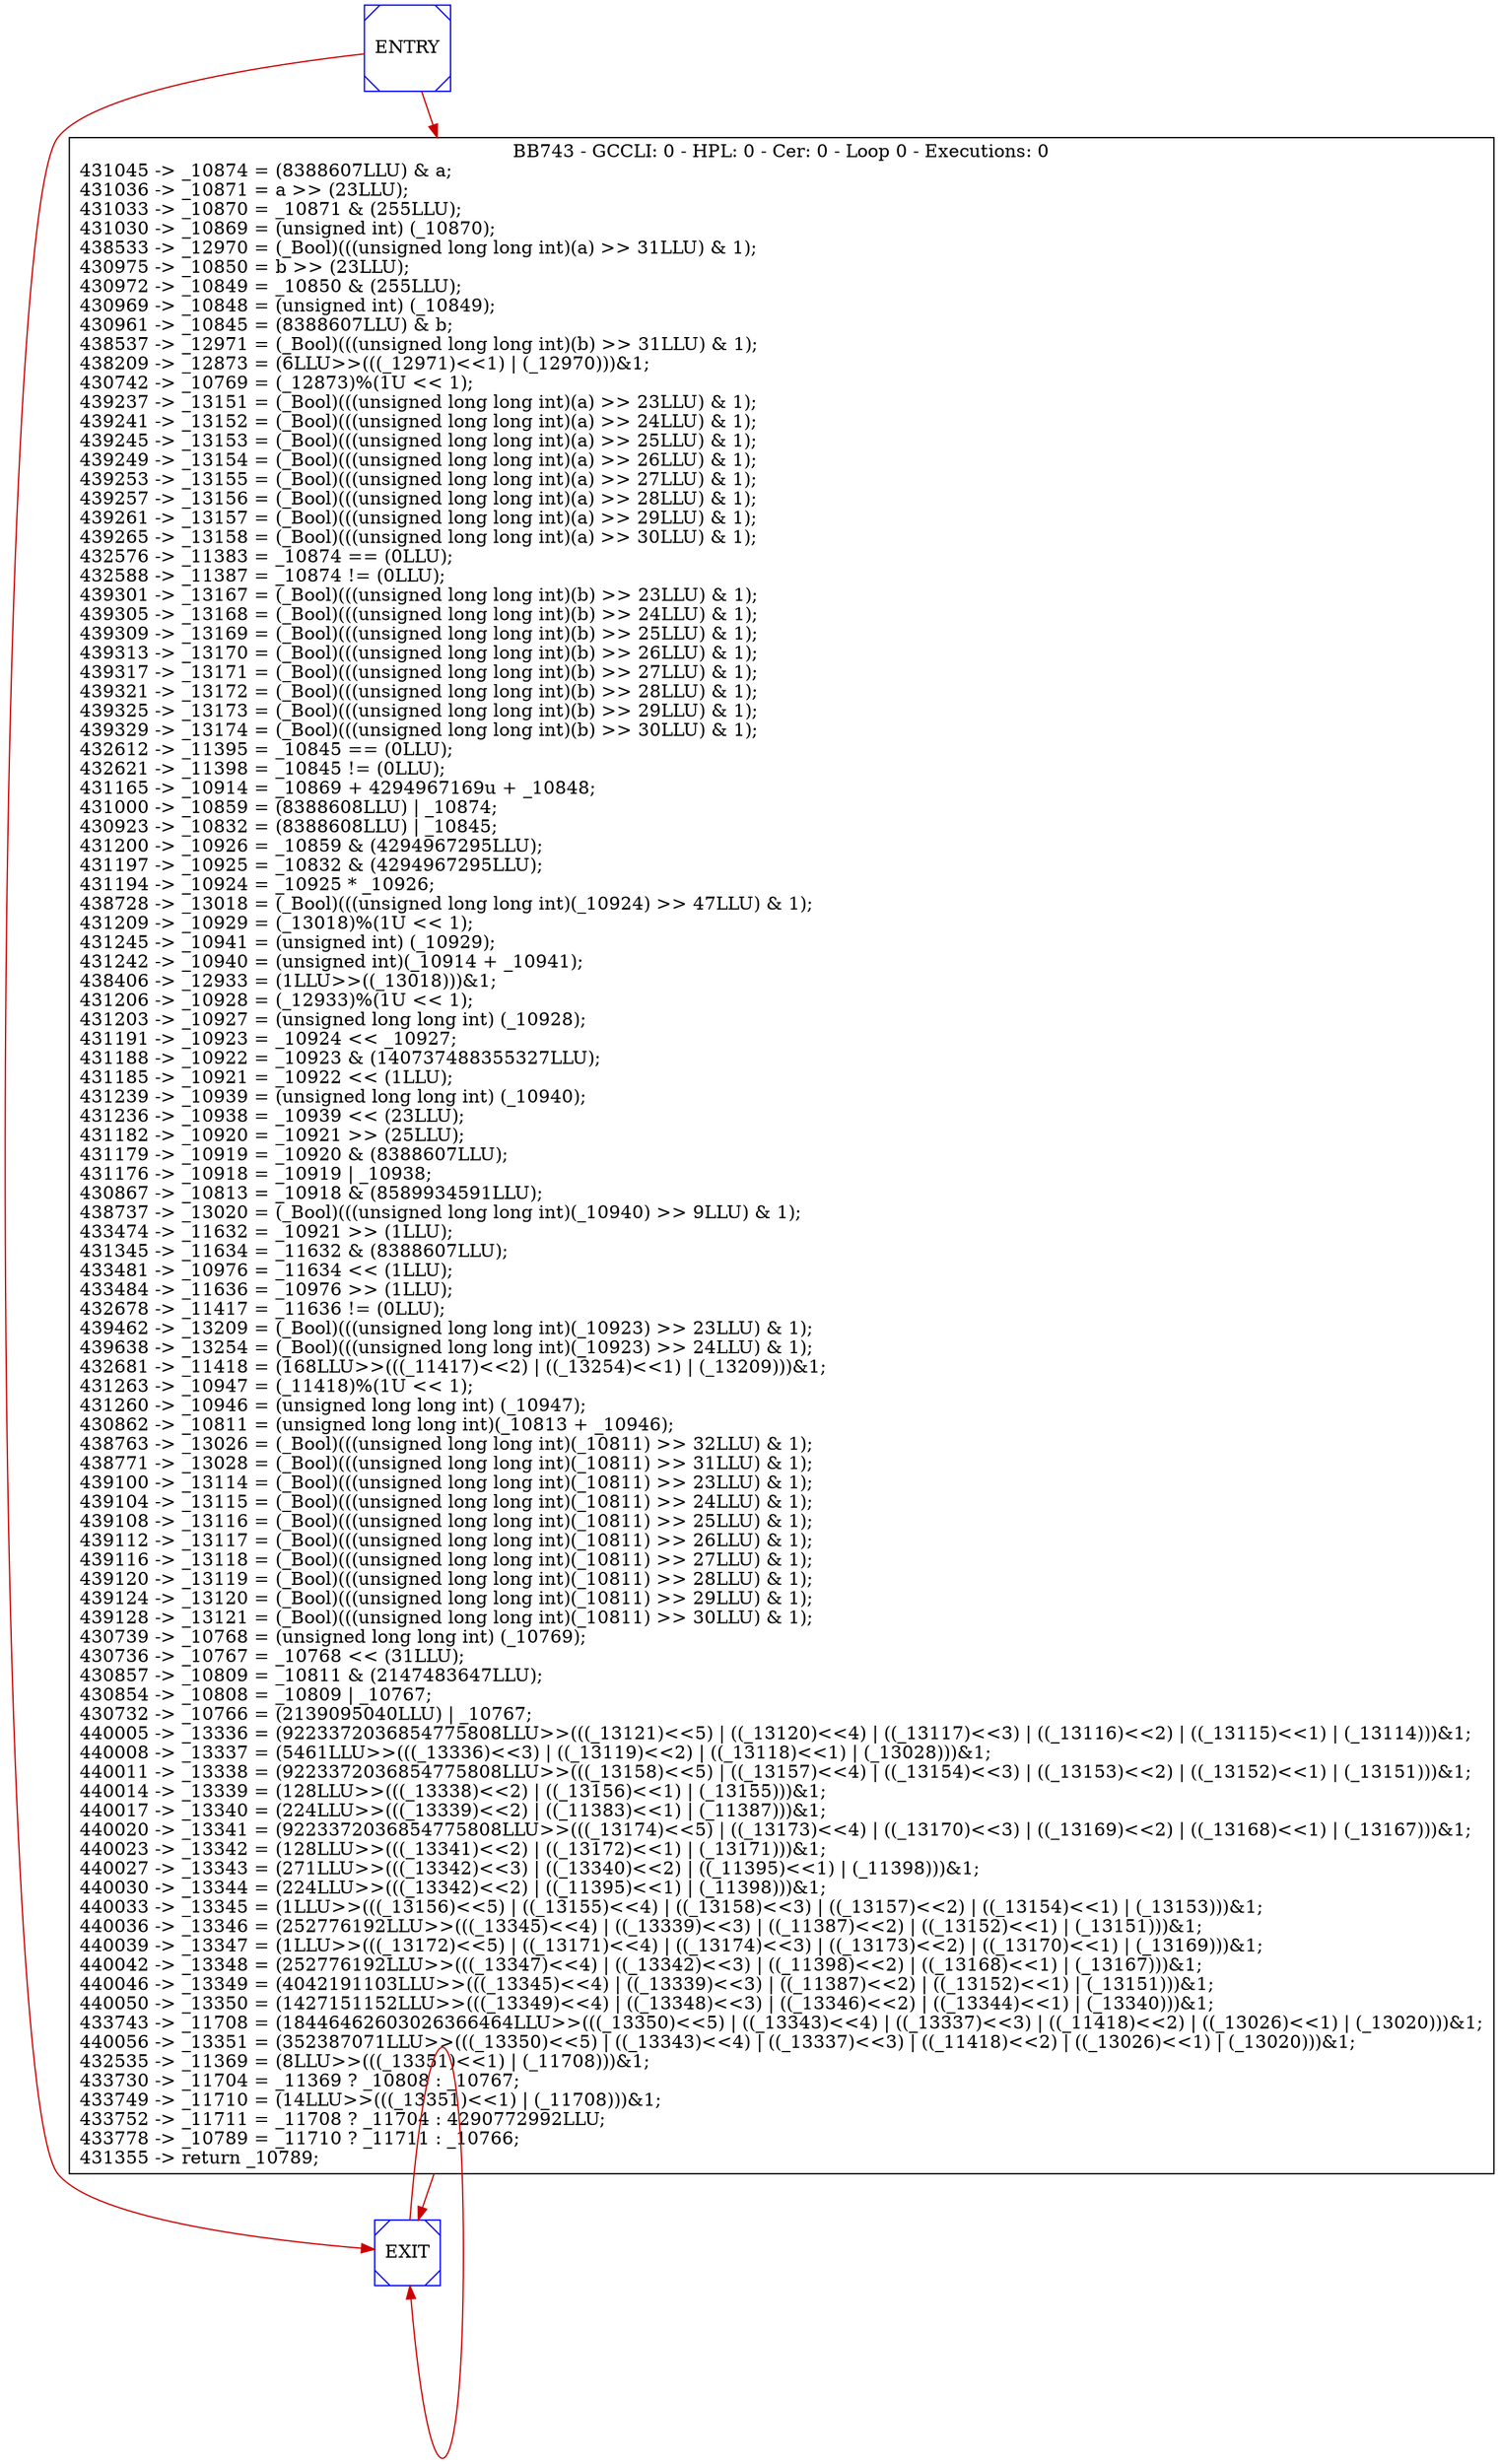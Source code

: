 digraph G {
0[color=blue,shape=Msquare, label="ENTRY"];
1[color=blue,shape=Msquare, label="EXIT"];
2[shape=box, label="BB743 - GCCLI: 0 - HPL: 0 - Cer: 0 - Loop 0 - Executions: 0\n431045 -> _10874 = (8388607LLU) & a;\l431036 -> _10871 = a >> (23LLU);\l431033 -> _10870 = _10871 & (255LLU);\l431030 -> _10869 = (unsigned int) (_10870);\l438533 -> _12970 = (_Bool)(((unsigned long long int)(a) >> 31LLU) & 1);\l430975 -> _10850 = b >> (23LLU);\l430972 -> _10849 = _10850 & (255LLU);\l430969 -> _10848 = (unsigned int) (_10849);\l430961 -> _10845 = (8388607LLU) & b;\l438537 -> _12971 = (_Bool)(((unsigned long long int)(b) >> 31LLU) & 1);\l438209 -> _12873 = (6LLU>>(((_12971)<<1) | (_12970)))&1;\l430742 -> _10769 = (_12873)%(1U << 1);\l439237 -> _13151 = (_Bool)(((unsigned long long int)(a) >> 23LLU) & 1);\l439241 -> _13152 = (_Bool)(((unsigned long long int)(a) >> 24LLU) & 1);\l439245 -> _13153 = (_Bool)(((unsigned long long int)(a) >> 25LLU) & 1);\l439249 -> _13154 = (_Bool)(((unsigned long long int)(a) >> 26LLU) & 1);\l439253 -> _13155 = (_Bool)(((unsigned long long int)(a) >> 27LLU) & 1);\l439257 -> _13156 = (_Bool)(((unsigned long long int)(a) >> 28LLU) & 1);\l439261 -> _13157 = (_Bool)(((unsigned long long int)(a) >> 29LLU) & 1);\l439265 -> _13158 = (_Bool)(((unsigned long long int)(a) >> 30LLU) & 1);\l432576 -> _11383 = _10874 == (0LLU);\l432588 -> _11387 = _10874 != (0LLU);\l439301 -> _13167 = (_Bool)(((unsigned long long int)(b) >> 23LLU) & 1);\l439305 -> _13168 = (_Bool)(((unsigned long long int)(b) >> 24LLU) & 1);\l439309 -> _13169 = (_Bool)(((unsigned long long int)(b) >> 25LLU) & 1);\l439313 -> _13170 = (_Bool)(((unsigned long long int)(b) >> 26LLU) & 1);\l439317 -> _13171 = (_Bool)(((unsigned long long int)(b) >> 27LLU) & 1);\l439321 -> _13172 = (_Bool)(((unsigned long long int)(b) >> 28LLU) & 1);\l439325 -> _13173 = (_Bool)(((unsigned long long int)(b) >> 29LLU) & 1);\l439329 -> _13174 = (_Bool)(((unsigned long long int)(b) >> 30LLU) & 1);\l432612 -> _11395 = _10845 == (0LLU);\l432621 -> _11398 = _10845 != (0LLU);\l431165 -> _10914 = _10869 + 4294967169u + _10848;\l431000 -> _10859 = (8388608LLU) | _10874;\l430923 -> _10832 = (8388608LLU) | _10845;\l431200 -> _10926 = _10859 & (4294967295LLU);\l431197 -> _10925 = _10832 & (4294967295LLU);\l431194 -> _10924 = _10925 * _10926;\l438728 -> _13018 = (_Bool)(((unsigned long long int)(_10924) >> 47LLU) & 1);\l431209 -> _10929 = (_13018)%(1U << 1);\l431245 -> _10941 = (unsigned int) (_10929);\l431242 -> _10940 = (unsigned int)(_10914 + _10941);\l438406 -> _12933 = (1LLU>>((_13018)))&1;\l431206 -> _10928 = (_12933)%(1U << 1);\l431203 -> _10927 = (unsigned long long int) (_10928);\l431191 -> _10923 = _10924 << _10927;\l431188 -> _10922 = _10923 & (140737488355327LLU);\l431185 -> _10921 = _10922 << (1LLU);\l431239 -> _10939 = (unsigned long long int) (_10940);\l431236 -> _10938 = _10939 << (23LLU);\l431182 -> _10920 = _10921 >> (25LLU);\l431179 -> _10919 = _10920 & (8388607LLU);\l431176 -> _10918 = _10919 | _10938;\l430867 -> _10813 = _10918 & (8589934591LLU);\l438737 -> _13020 = (_Bool)(((unsigned long long int)(_10940) >> 9LLU) & 1);\l433474 -> _11632 = _10921 >> (1LLU);\l431345 -> _11634 = _11632 & (8388607LLU);\l433481 -> _10976 = _11634 << (1LLU);\l433484 -> _11636 = _10976 >> (1LLU);\l432678 -> _11417 = _11636 != (0LLU);\l439462 -> _13209 = (_Bool)(((unsigned long long int)(_10923) >> 23LLU) & 1);\l439638 -> _13254 = (_Bool)(((unsigned long long int)(_10923) >> 24LLU) & 1);\l432681 -> _11418 = (168LLU>>(((_11417)<<2) | ((_13254)<<1) | (_13209)))&1;\l431263 -> _10947 = (_11418)%(1U << 1);\l431260 -> _10946 = (unsigned long long int) (_10947);\l430862 -> _10811 = (unsigned long long int)(_10813 + _10946);\l438763 -> _13026 = (_Bool)(((unsigned long long int)(_10811) >> 32LLU) & 1);\l438771 -> _13028 = (_Bool)(((unsigned long long int)(_10811) >> 31LLU) & 1);\l439100 -> _13114 = (_Bool)(((unsigned long long int)(_10811) >> 23LLU) & 1);\l439104 -> _13115 = (_Bool)(((unsigned long long int)(_10811) >> 24LLU) & 1);\l439108 -> _13116 = (_Bool)(((unsigned long long int)(_10811) >> 25LLU) & 1);\l439112 -> _13117 = (_Bool)(((unsigned long long int)(_10811) >> 26LLU) & 1);\l439116 -> _13118 = (_Bool)(((unsigned long long int)(_10811) >> 27LLU) & 1);\l439120 -> _13119 = (_Bool)(((unsigned long long int)(_10811) >> 28LLU) & 1);\l439124 -> _13120 = (_Bool)(((unsigned long long int)(_10811) >> 29LLU) & 1);\l439128 -> _13121 = (_Bool)(((unsigned long long int)(_10811) >> 30LLU) & 1);\l430739 -> _10768 = (unsigned long long int) (_10769);\l430736 -> _10767 = _10768 << (31LLU);\l430857 -> _10809 = _10811 & (2147483647LLU);\l430854 -> _10808 = _10809 | _10767;\l430732 -> _10766 = (2139095040LLU) | _10767;\l440005 -> _13336 = (9223372036854775808LLU>>(((_13121)<<5) | ((_13120)<<4) | ((_13117)<<3) | ((_13116)<<2) | ((_13115)<<1) | (_13114)))&1;\l440008 -> _13337 = (5461LLU>>(((_13336)<<3) | ((_13119)<<2) | ((_13118)<<1) | (_13028)))&1;\l440011 -> _13338 = (9223372036854775808LLU>>(((_13158)<<5) | ((_13157)<<4) | ((_13154)<<3) | ((_13153)<<2) | ((_13152)<<1) | (_13151)))&1;\l440014 -> _13339 = (128LLU>>(((_13338)<<2) | ((_13156)<<1) | (_13155)))&1;\l440017 -> _13340 = (224LLU>>(((_13339)<<2) | ((_11383)<<1) | (_11387)))&1;\l440020 -> _13341 = (9223372036854775808LLU>>(((_13174)<<5) | ((_13173)<<4) | ((_13170)<<3) | ((_13169)<<2) | ((_13168)<<1) | (_13167)))&1;\l440023 -> _13342 = (128LLU>>(((_13341)<<2) | ((_13172)<<1) | (_13171)))&1;\l440027 -> _13343 = (271LLU>>(((_13342)<<3) | ((_13340)<<2) | ((_11395)<<1) | (_11398)))&1;\l440030 -> _13344 = (224LLU>>(((_13342)<<2) | ((_11395)<<1) | (_11398)))&1;\l440033 -> _13345 = (1LLU>>(((_13156)<<5) | ((_13155)<<4) | ((_13158)<<3) | ((_13157)<<2) | ((_13154)<<1) | (_13153)))&1;\l440036 -> _13346 = (252776192LLU>>(((_13345)<<4) | ((_13339)<<3) | ((_11387)<<2) | ((_13152)<<1) | (_13151)))&1;\l440039 -> _13347 = (1LLU>>(((_13172)<<5) | ((_13171)<<4) | ((_13174)<<3) | ((_13173)<<2) | ((_13170)<<1) | (_13169)))&1;\l440042 -> _13348 = (252776192LLU>>(((_13347)<<4) | ((_13342)<<3) | ((_11398)<<2) | ((_13168)<<1) | (_13167)))&1;\l440046 -> _13349 = (4042191103LLU>>(((_13345)<<4) | ((_13339)<<3) | ((_11387)<<2) | ((_13152)<<1) | (_13151)))&1;\l440050 -> _13350 = (1427151152LLU>>(((_13349)<<4) | ((_13348)<<3) | ((_13346)<<2) | ((_13344)<<1) | (_13340)))&1;\l433743 -> _11708 = (18446462603026366464LLU>>(((_13350)<<5) | ((_13343)<<4) | ((_13337)<<3) | ((_11418)<<2) | ((_13026)<<1) | (_13020)))&1;\l440056 -> _13351 = (352387071LLU>>(((_13350)<<5) | ((_13343)<<4) | ((_13337)<<3) | ((_11418)<<2) | ((_13026)<<1) | (_13020)))&1;\l432535 -> _11369 = (8LLU>>(((_13351)<<1) | (_11708)))&1;\l433730 -> _11704 = _11369 ? _10808 : _10767;\l433749 -> _11710 = (14LLU>>(((_13351)<<1) | (_11708)))&1;\l433752 -> _11711 = _11708 ? _11704 : 4290772992LLU;\l433778 -> _10789 = _11710 ? _11711 : _10766;\l431355 -> return _10789;\l"];
0->2 [fontcolor=blue, color=red3];
1->1 [fontcolor=blue, color=red3];
2->1 [fontcolor=blue, color=red3];
0->1 [fontcolor=blue, color=red3];
}
